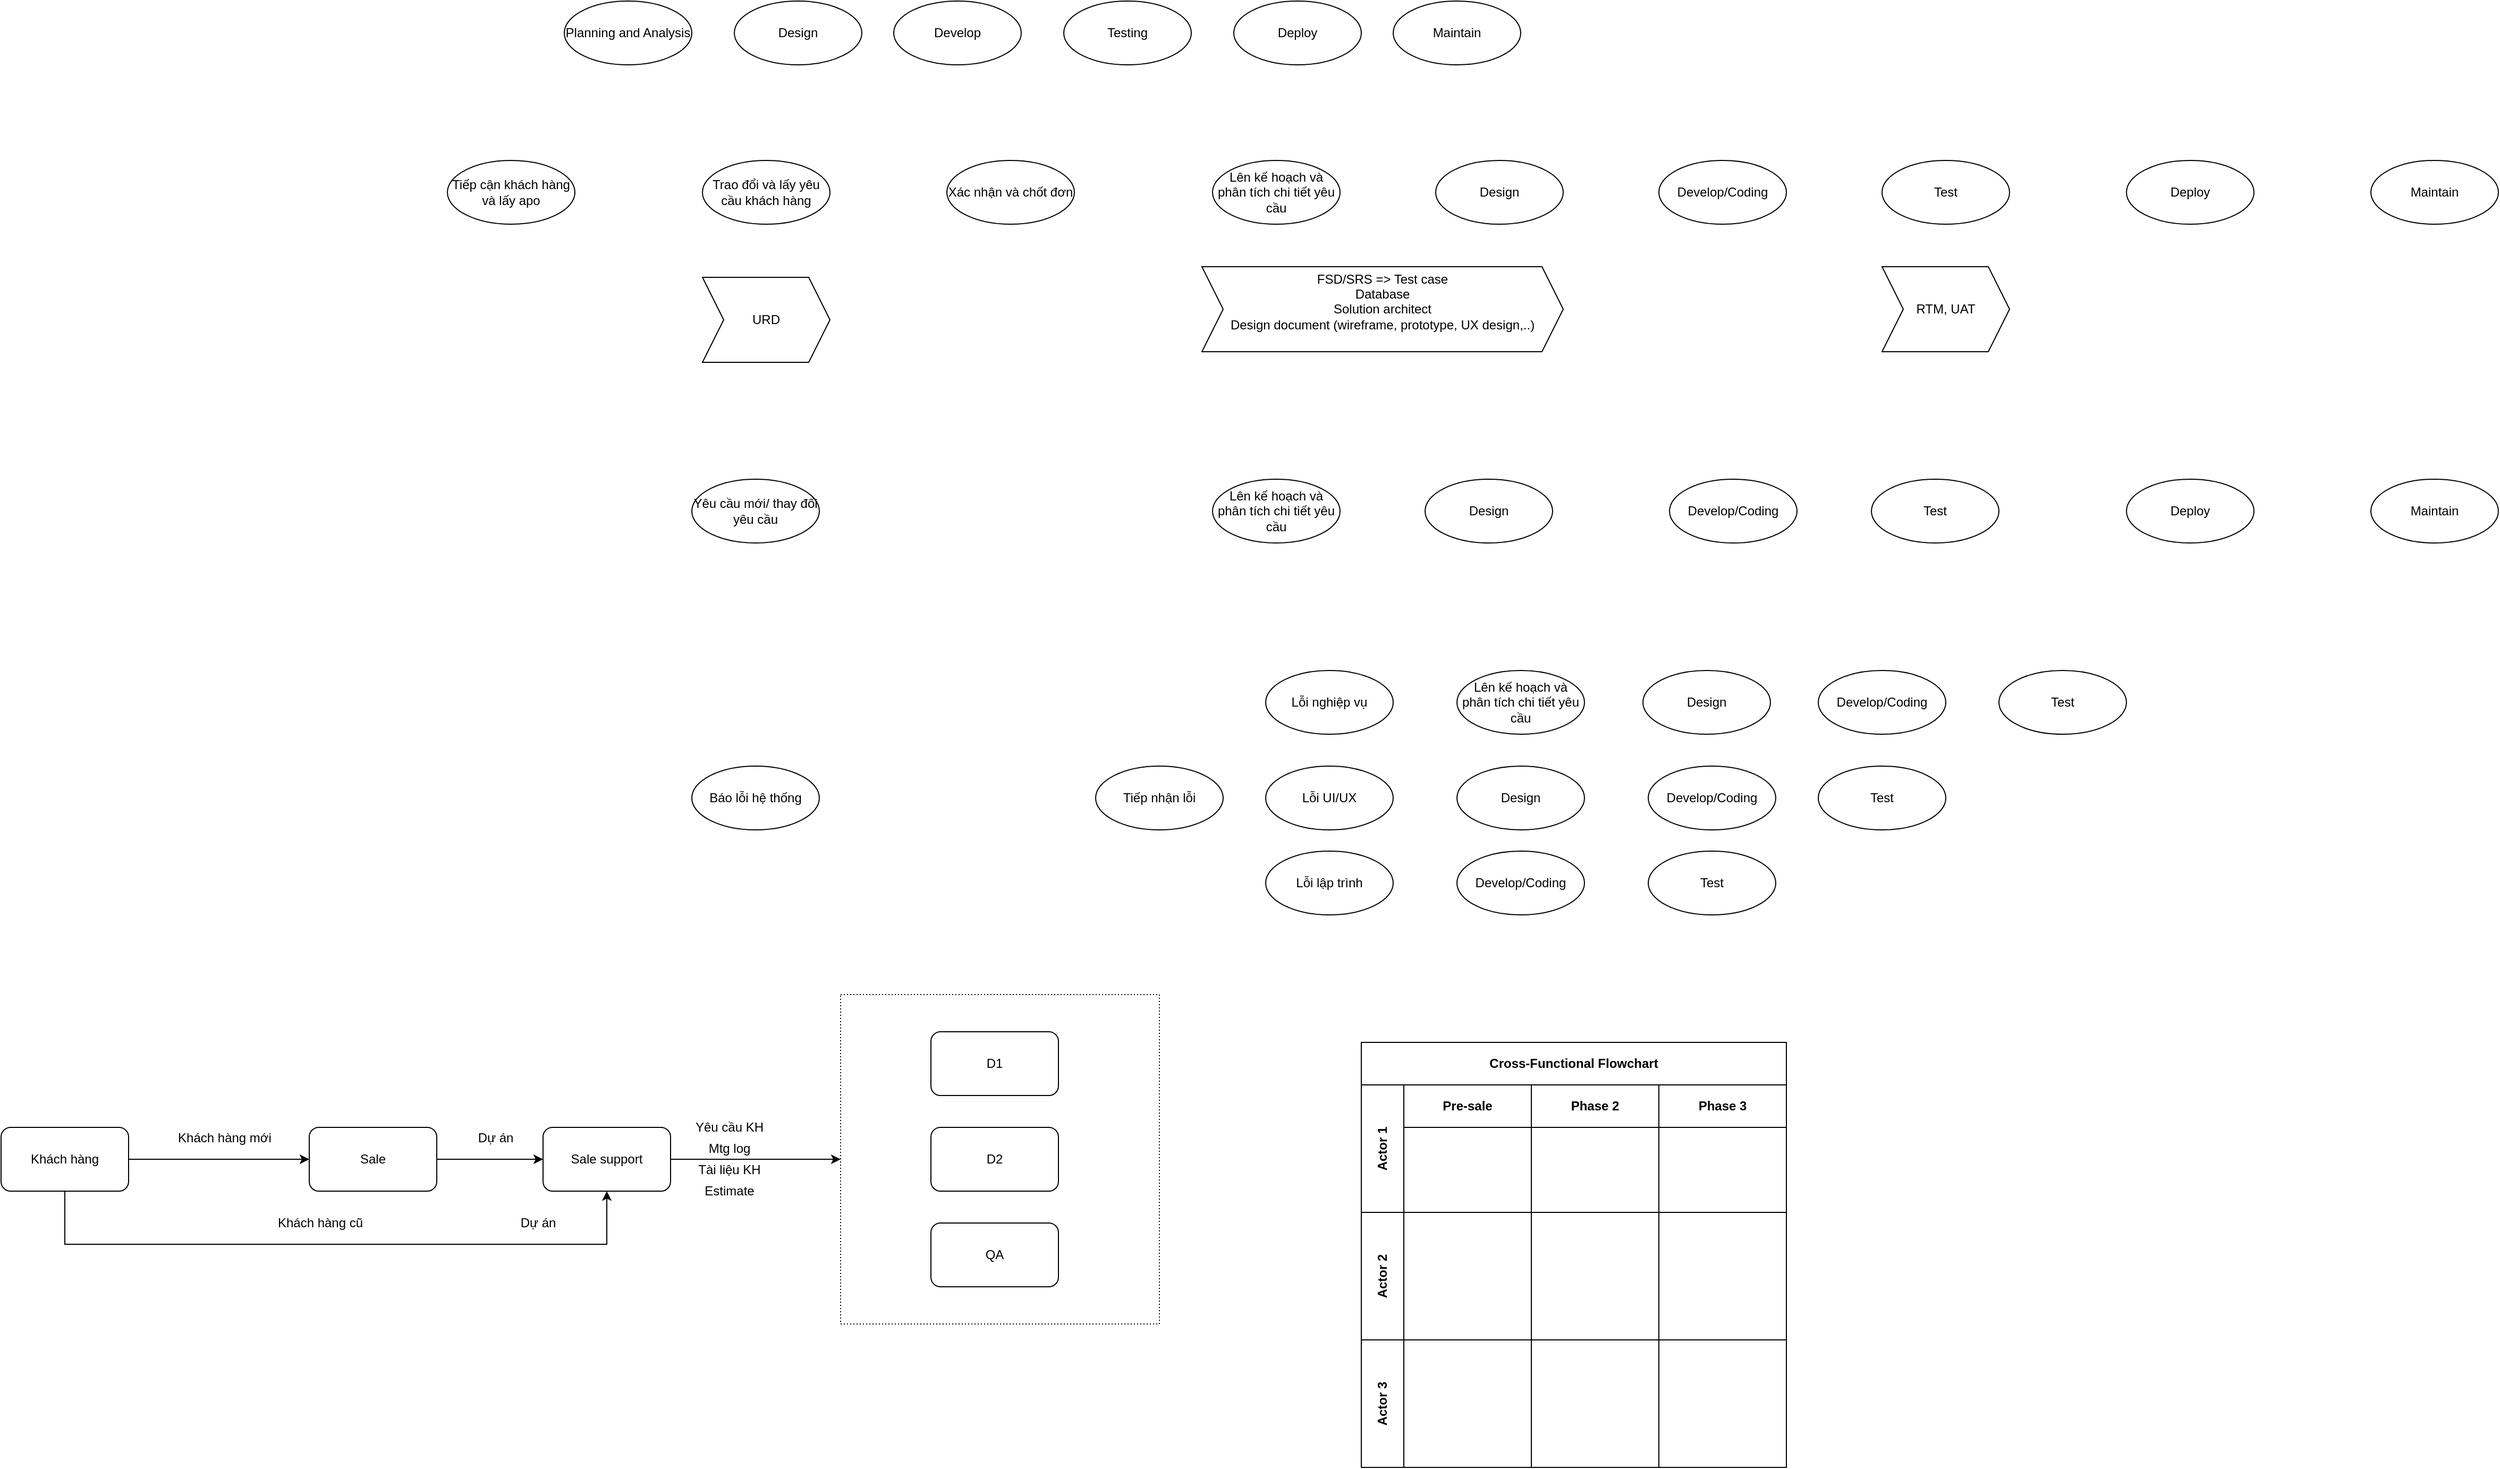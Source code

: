 <mxfile version="14.6.1" type="github">
  <diagram id="8TFS_j_TLSls43iOxlS7" name="Page-1">
    <mxGraphModel dx="2272" dy="794" grid="1" gridSize="10" guides="1" tooltips="1" connect="1" arrows="1" fold="1" page="1" pageScale="1" pageWidth="850" pageHeight="1100" math="0" shadow="0">
      <root>
        <mxCell id="0" />
        <mxCell id="1" parent="0" />
        <mxCell id="TRFz6pvbhrQaGWIsWs6O-2" value="Planning and Analysis" style="ellipse;whiteSpace=wrap;html=1;" parent="1" vertex="1">
          <mxGeometry x="140" y="100" width="120" height="60" as="geometry" />
        </mxCell>
        <mxCell id="TRFz6pvbhrQaGWIsWs6O-4" value="Design" style="ellipse;whiteSpace=wrap;html=1;" parent="1" vertex="1">
          <mxGeometry x="300" y="100" width="120" height="60" as="geometry" />
        </mxCell>
        <mxCell id="TRFz6pvbhrQaGWIsWs6O-5" value="Develop" style="ellipse;whiteSpace=wrap;html=1;" parent="1" vertex="1">
          <mxGeometry x="450" y="100" width="120" height="60" as="geometry" />
        </mxCell>
        <mxCell id="TRFz6pvbhrQaGWIsWs6O-6" value="Testing" style="ellipse;whiteSpace=wrap;html=1;" parent="1" vertex="1">
          <mxGeometry x="610" y="100" width="120" height="60" as="geometry" />
        </mxCell>
        <mxCell id="TRFz6pvbhrQaGWIsWs6O-7" value="Deploy" style="ellipse;whiteSpace=wrap;html=1;" parent="1" vertex="1">
          <mxGeometry x="770" y="100" width="120" height="60" as="geometry" />
        </mxCell>
        <mxCell id="TRFz6pvbhrQaGWIsWs6O-8" value="Maintain" style="ellipse;whiteSpace=wrap;html=1;" parent="1" vertex="1">
          <mxGeometry x="920" y="100" width="120" height="60" as="geometry" />
        </mxCell>
        <mxCell id="TRFz6pvbhrQaGWIsWs6O-9" value="Tiếp cận khách hàng và lấy apo" style="ellipse;whiteSpace=wrap;html=1;" parent="1" vertex="1">
          <mxGeometry x="30" y="250" width="120" height="60" as="geometry" />
        </mxCell>
        <mxCell id="TRFz6pvbhrQaGWIsWs6O-10" value="Trao đổi và lấy yêu cầu khách hàng" style="ellipse;whiteSpace=wrap;html=1;" parent="1" vertex="1">
          <mxGeometry x="270" y="250" width="120" height="60" as="geometry" />
        </mxCell>
        <mxCell id="TRFz6pvbhrQaGWIsWs6O-11" value="URD" style="shape=step;perimeter=stepPerimeter;whiteSpace=wrap;html=1;fixedSize=1;" parent="1" vertex="1">
          <mxGeometry x="270" y="360" width="120" height="80" as="geometry" />
        </mxCell>
        <mxCell id="TRFz6pvbhrQaGWIsWs6O-12" value="Xác nhận và chốt đơn" style="ellipse;whiteSpace=wrap;html=1;" parent="1" vertex="1">
          <mxGeometry x="500" y="250" width="120" height="60" as="geometry" />
        </mxCell>
        <mxCell id="TRFz6pvbhrQaGWIsWs6O-14" value="Lên kế hoạch và phân tích chi tiết yêu cầu" style="ellipse;whiteSpace=wrap;html=1;" parent="1" vertex="1">
          <mxGeometry x="750" y="250" width="120" height="60" as="geometry" />
        </mxCell>
        <mxCell id="TRFz6pvbhrQaGWIsWs6O-15" value="Design" style="ellipse;whiteSpace=wrap;html=1;" parent="1" vertex="1">
          <mxGeometry x="960" y="250" width="120" height="60" as="geometry" />
        </mxCell>
        <mxCell id="TRFz6pvbhrQaGWIsWs6O-16" value="&lt;span&gt;FSD/SRS =&amp;gt; Test case&lt;br&gt;Database&lt;br&gt;Solution architect&lt;br&gt;Design document (wireframe, prototype, UX design,..)&lt;br&gt;&lt;br&gt;&lt;/span&gt;" style="shape=step;perimeter=stepPerimeter;whiteSpace=wrap;html=1;fixedSize=1;" parent="1" vertex="1">
          <mxGeometry x="740" y="350" width="340" height="80" as="geometry" />
        </mxCell>
        <mxCell id="TRFz6pvbhrQaGWIsWs6O-17" value="Develop/Coding" style="ellipse;whiteSpace=wrap;html=1;" parent="1" vertex="1">
          <mxGeometry x="1170" y="250" width="120" height="60" as="geometry" />
        </mxCell>
        <mxCell id="TRFz6pvbhrQaGWIsWs6O-18" value="Test" style="ellipse;whiteSpace=wrap;html=1;" parent="1" vertex="1">
          <mxGeometry x="1380" y="250" width="120" height="60" as="geometry" />
        </mxCell>
        <mxCell id="TRFz6pvbhrQaGWIsWs6O-20" value="RTM, UAT" style="shape=step;perimeter=stepPerimeter;whiteSpace=wrap;html=1;fixedSize=1;" parent="1" vertex="1">
          <mxGeometry x="1380" y="350" width="120" height="80" as="geometry" />
        </mxCell>
        <mxCell id="TRFz6pvbhrQaGWIsWs6O-21" value="Deploy" style="ellipse;whiteSpace=wrap;html=1;" parent="1" vertex="1">
          <mxGeometry x="1610" y="250" width="120" height="60" as="geometry" />
        </mxCell>
        <mxCell id="TRFz6pvbhrQaGWIsWs6O-22" value="Maintain" style="ellipse;whiteSpace=wrap;html=1;" parent="1" vertex="1">
          <mxGeometry x="1840" y="250" width="120" height="60" as="geometry" />
        </mxCell>
        <mxCell id="TRFz6pvbhrQaGWIsWs6O-23" value="Yêu cầu mới/ thay đổi yêu cầu" style="ellipse;whiteSpace=wrap;html=1;" parent="1" vertex="1">
          <mxGeometry x="260" y="550" width="120" height="60" as="geometry" />
        </mxCell>
        <mxCell id="TRFz6pvbhrQaGWIsWs6O-24" value="Lên kế hoạch và phân tích chi tiết yêu cầu" style="ellipse;whiteSpace=wrap;html=1;" parent="1" vertex="1">
          <mxGeometry x="750" y="550" width="120" height="60" as="geometry" />
        </mxCell>
        <mxCell id="TRFz6pvbhrQaGWIsWs6O-26" value="Design" style="ellipse;whiteSpace=wrap;html=1;" parent="1" vertex="1">
          <mxGeometry x="950" y="550" width="120" height="60" as="geometry" />
        </mxCell>
        <mxCell id="TRFz6pvbhrQaGWIsWs6O-27" value="Develop/Coding" style="ellipse;whiteSpace=wrap;html=1;" parent="1" vertex="1">
          <mxGeometry x="1180" y="550" width="120" height="60" as="geometry" />
        </mxCell>
        <mxCell id="TRFz6pvbhrQaGWIsWs6O-28" value="Test" style="ellipse;whiteSpace=wrap;html=1;" parent="1" vertex="1">
          <mxGeometry x="1370" y="550" width="120" height="60" as="geometry" />
        </mxCell>
        <mxCell id="TRFz6pvbhrQaGWIsWs6O-29" value="Deploy" style="ellipse;whiteSpace=wrap;html=1;" parent="1" vertex="1">
          <mxGeometry x="1610" y="550" width="120" height="60" as="geometry" />
        </mxCell>
        <mxCell id="TRFz6pvbhrQaGWIsWs6O-30" value="Maintain" style="ellipse;whiteSpace=wrap;html=1;" parent="1" vertex="1">
          <mxGeometry x="1840" y="550" width="120" height="60" as="geometry" />
        </mxCell>
        <mxCell id="TRFz6pvbhrQaGWIsWs6O-31" value="Báo lỗi hệ thống" style="ellipse;whiteSpace=wrap;html=1;" parent="1" vertex="1">
          <mxGeometry x="260" y="820" width="120" height="60" as="geometry" />
        </mxCell>
        <mxCell id="TRFz6pvbhrQaGWIsWs6O-32" value="Tiếp nhận lỗi" style="ellipse;whiteSpace=wrap;html=1;" parent="1" vertex="1">
          <mxGeometry x="640" y="820" width="120" height="60" as="geometry" />
        </mxCell>
        <mxCell id="TRFz6pvbhrQaGWIsWs6O-33" value="Lỗi UI/UX" style="ellipse;whiteSpace=wrap;html=1;" parent="1" vertex="1">
          <mxGeometry x="800" y="820" width="120" height="60" as="geometry" />
        </mxCell>
        <mxCell id="TRFz6pvbhrQaGWIsWs6O-34" value="Lỗi nghiệp vụ" style="ellipse;whiteSpace=wrap;html=1;" parent="1" vertex="1">
          <mxGeometry x="800" y="730" width="120" height="60" as="geometry" />
        </mxCell>
        <mxCell id="TRFz6pvbhrQaGWIsWs6O-35" value="Develop/Coding" style="ellipse;whiteSpace=wrap;html=1;" parent="1" vertex="1">
          <mxGeometry x="1160" y="820" width="120" height="60" as="geometry" />
        </mxCell>
        <mxCell id="TRFz6pvbhrQaGWIsWs6O-36" value="Test" style="ellipse;whiteSpace=wrap;html=1;" parent="1" vertex="1">
          <mxGeometry x="1320" y="820" width="120" height="60" as="geometry" />
        </mxCell>
        <mxCell id="TRFz6pvbhrQaGWIsWs6O-39" value="Lỗi lập trình" style="ellipse;whiteSpace=wrap;html=1;" parent="1" vertex="1">
          <mxGeometry x="800" y="900" width="120" height="60" as="geometry" />
        </mxCell>
        <mxCell id="TRFz6pvbhrQaGWIsWs6O-40" value="Lên kế hoạch và phân tích chi tiết yêu cầu" style="ellipse;whiteSpace=wrap;html=1;" parent="1" vertex="1">
          <mxGeometry x="980" y="730" width="120" height="60" as="geometry" />
        </mxCell>
        <mxCell id="TRFz6pvbhrQaGWIsWs6O-41" value="Design" style="ellipse;whiteSpace=wrap;html=1;" parent="1" vertex="1">
          <mxGeometry x="980" y="820" width="120" height="60" as="geometry" />
        </mxCell>
        <mxCell id="TRFz6pvbhrQaGWIsWs6O-44" value="Design" style="ellipse;whiteSpace=wrap;html=1;" parent="1" vertex="1">
          <mxGeometry x="1155" y="730" width="120" height="60" as="geometry" />
        </mxCell>
        <mxCell id="TRFz6pvbhrQaGWIsWs6O-45" value="Develop/Coding" style="ellipse;whiteSpace=wrap;html=1;" parent="1" vertex="1">
          <mxGeometry x="1320" y="730" width="120" height="60" as="geometry" />
        </mxCell>
        <mxCell id="TRFz6pvbhrQaGWIsWs6O-46" value="Test" style="ellipse;whiteSpace=wrap;html=1;" parent="1" vertex="1">
          <mxGeometry x="1490" y="730" width="120" height="60" as="geometry" />
        </mxCell>
        <mxCell id="TRFz6pvbhrQaGWIsWs6O-47" value="Develop/Coding" style="ellipse;whiteSpace=wrap;html=1;" parent="1" vertex="1">
          <mxGeometry x="980" y="900" width="120" height="60" as="geometry" />
        </mxCell>
        <mxCell id="TRFz6pvbhrQaGWIsWs6O-48" value="Test" style="ellipse;whiteSpace=wrap;html=1;" parent="1" vertex="1">
          <mxGeometry x="1160" y="900" width="120" height="60" as="geometry" />
        </mxCell>
        <mxCell id="L1drhOfGT1k_IEQDAH0R-1" value="Cross-Functional Flowchart" style="shape=table;childLayout=tableLayout;rowLines=0;columnLines=0;startSize=40;html=1;whiteSpace=wrap;collapsible=0;recursiveResize=0;expand=0;pointerEvents=0;fontStyle=1;align=center;" parent="1" vertex="1">
          <mxGeometry x="890" y="1080" width="400" height="400" as="geometry" />
        </mxCell>
        <mxCell id="L1drhOfGT1k_IEQDAH0R-2" value="Actor 1" style="swimlane;horizontal=0;points=[[0,0.5],[1,0.5]];portConstraint=eastwest;startSize=40;html=1;whiteSpace=wrap;collapsible=0;recursiveResize=0;expand=0;pointerEvents=0;fontStyle=1" parent="L1drhOfGT1k_IEQDAH0R-1" vertex="1">
          <mxGeometry y="40" width="400" height="120" as="geometry" />
        </mxCell>
        <mxCell id="L1drhOfGT1k_IEQDAH0R-3" value="Pre-sale" style="swimlane;connectable=0;startSize=40;html=1;whiteSpace=wrap;collapsible=0;recursiveResize=0;expand=0;pointerEvents=0;" parent="L1drhOfGT1k_IEQDAH0R-2" vertex="1">
          <mxGeometry x="40" width="120" height="120" as="geometry" />
        </mxCell>
        <mxCell id="L1drhOfGT1k_IEQDAH0R-4" value="Phase 2" style="swimlane;connectable=0;startSize=40;html=1;whiteSpace=wrap;collapsible=0;recursiveResize=0;expand=0;pointerEvents=0;" parent="L1drhOfGT1k_IEQDAH0R-2" vertex="1">
          <mxGeometry x="160" width="120" height="120" as="geometry" />
        </mxCell>
        <mxCell id="L1drhOfGT1k_IEQDAH0R-5" value="Phase 3" style="swimlane;connectable=0;startSize=40;html=1;whiteSpace=wrap;collapsible=0;recursiveResize=0;expand=0;pointerEvents=0;" parent="L1drhOfGT1k_IEQDAH0R-2" vertex="1">
          <mxGeometry x="280" width="120" height="120" as="geometry" />
        </mxCell>
        <mxCell id="L1drhOfGT1k_IEQDAH0R-6" value="Actor 2" style="swimlane;horizontal=0;points=[[0,0.5],[1,0.5]];portConstraint=eastwest;startSize=40;html=1;whiteSpace=wrap;collapsible=0;recursiveResize=0;expand=0;pointerEvents=0;" parent="L1drhOfGT1k_IEQDAH0R-1" vertex="1">
          <mxGeometry y="160" width="400" height="120" as="geometry" />
        </mxCell>
        <mxCell id="L1drhOfGT1k_IEQDAH0R-7" value="" style="swimlane;connectable=0;startSize=0;html=1;whiteSpace=wrap;collapsible=0;recursiveResize=0;expand=0;pointerEvents=0;" parent="L1drhOfGT1k_IEQDAH0R-6" vertex="1">
          <mxGeometry x="40" width="120" height="120" as="geometry" />
        </mxCell>
        <mxCell id="L1drhOfGT1k_IEQDAH0R-8" value="" style="swimlane;connectable=0;startSize=0;html=1;whiteSpace=wrap;collapsible=0;recursiveResize=0;expand=0;pointerEvents=0;" parent="L1drhOfGT1k_IEQDAH0R-6" vertex="1">
          <mxGeometry x="160" width="120" height="120" as="geometry" />
        </mxCell>
        <mxCell id="L1drhOfGT1k_IEQDAH0R-9" value="" style="swimlane;connectable=0;startSize=0;html=1;whiteSpace=wrap;collapsible=0;recursiveResize=0;expand=0;pointerEvents=0;" parent="L1drhOfGT1k_IEQDAH0R-6" vertex="1">
          <mxGeometry x="280" width="120" height="120" as="geometry" />
        </mxCell>
        <mxCell id="L1drhOfGT1k_IEQDAH0R-10" value="Actor 3" style="swimlane;horizontal=0;points=[[0,0.5],[1,0.5]];portConstraint=eastwest;startSize=40;html=1;whiteSpace=wrap;collapsible=0;recursiveResize=0;expand=0;pointerEvents=0;" parent="L1drhOfGT1k_IEQDAH0R-1" vertex="1">
          <mxGeometry y="280" width="400" height="120" as="geometry" />
        </mxCell>
        <mxCell id="L1drhOfGT1k_IEQDAH0R-11" value="" style="swimlane;connectable=0;startSize=0;html=1;whiteSpace=wrap;collapsible=0;recursiveResize=0;expand=0;pointerEvents=0;" parent="L1drhOfGT1k_IEQDAH0R-10" vertex="1">
          <mxGeometry x="40" width="120" height="120" as="geometry" />
        </mxCell>
        <mxCell id="L1drhOfGT1k_IEQDAH0R-12" value="" style="swimlane;connectable=0;startSize=0;html=1;whiteSpace=wrap;collapsible=0;recursiveResize=0;expand=0;pointerEvents=0;" parent="L1drhOfGT1k_IEQDAH0R-10" vertex="1">
          <mxGeometry x="160" width="120" height="120" as="geometry" />
        </mxCell>
        <mxCell id="L1drhOfGT1k_IEQDAH0R-13" value="" style="swimlane;connectable=0;startSize=0;html=1;whiteSpace=wrap;collapsible=0;recursiveResize=0;expand=0;pointerEvents=0;" parent="L1drhOfGT1k_IEQDAH0R-10" vertex="1">
          <mxGeometry x="280" width="120" height="120" as="geometry" />
        </mxCell>
        <mxCell id="L1drhOfGT1k_IEQDAH0R-17" style="edgeStyle=orthogonalEdgeStyle;rounded=0;orthogonalLoop=1;jettySize=auto;html=1;exitX=1;exitY=0.5;exitDx=0;exitDy=0;" parent="1" source="L1drhOfGT1k_IEQDAH0R-14" target="L1drhOfGT1k_IEQDAH0R-15" edge="1">
          <mxGeometry relative="1" as="geometry" />
        </mxCell>
        <mxCell id="L1drhOfGT1k_IEQDAH0R-19" style="edgeStyle=orthogonalEdgeStyle;rounded=0;orthogonalLoop=1;jettySize=auto;html=1;entryX=0.5;entryY=1;entryDx=0;entryDy=0;" parent="1" source="L1drhOfGT1k_IEQDAH0R-14" target="L1drhOfGT1k_IEQDAH0R-16" edge="1">
          <mxGeometry relative="1" as="geometry">
            <Array as="points">
              <mxPoint x="-330" y="1270" />
              <mxPoint x="180" y="1270" />
            </Array>
          </mxGeometry>
        </mxCell>
        <mxCell id="L1drhOfGT1k_IEQDAH0R-14" value="Khách hàng" style="rounded=1;whiteSpace=wrap;html=1;" parent="1" vertex="1">
          <mxGeometry x="-390" y="1160" width="120" height="60" as="geometry" />
        </mxCell>
        <mxCell id="yjoC8Qj8-4mclsil2E_k-2" style="edgeStyle=orthogonalEdgeStyle;rounded=0;orthogonalLoop=1;jettySize=auto;html=1;exitX=1;exitY=0.5;exitDx=0;exitDy=0;entryX=0;entryY=0.5;entryDx=0;entryDy=0;" edge="1" parent="1" source="L1drhOfGT1k_IEQDAH0R-15" target="L1drhOfGT1k_IEQDAH0R-16">
          <mxGeometry relative="1" as="geometry" />
        </mxCell>
        <mxCell id="L1drhOfGT1k_IEQDAH0R-15" value="Sale" style="rounded=1;whiteSpace=wrap;html=1;" parent="1" vertex="1">
          <mxGeometry x="-100" y="1160" width="120" height="60" as="geometry" />
        </mxCell>
        <mxCell id="yjoC8Qj8-4mclsil2E_k-4" style="edgeStyle=orthogonalEdgeStyle;rounded=0;orthogonalLoop=1;jettySize=auto;html=1;entryX=0;entryY=0.5;entryDx=0;entryDy=0;" edge="1" parent="1" source="L1drhOfGT1k_IEQDAH0R-16" target="L1drhOfGT1k_IEQDAH0R-24">
          <mxGeometry relative="1" as="geometry" />
        </mxCell>
        <mxCell id="L1drhOfGT1k_IEQDAH0R-16" value="Sale support" style="rounded=1;whiteSpace=wrap;html=1;" parent="1" vertex="1">
          <mxGeometry x="120" y="1160" width="120" height="60" as="geometry" />
        </mxCell>
        <mxCell id="L1drhOfGT1k_IEQDAH0R-18" value="Khách hàng mới" style="text;html=1;align=center;verticalAlign=middle;resizable=0;points=[];autosize=1;strokeColor=none;" parent="1" vertex="1">
          <mxGeometry x="-230" y="1160" width="100" height="20" as="geometry" />
        </mxCell>
        <mxCell id="L1drhOfGT1k_IEQDAH0R-20" value="Khách hàng cũ" style="text;html=1;align=center;verticalAlign=middle;resizable=0;points=[];autosize=1;strokeColor=none;" parent="1" vertex="1">
          <mxGeometry x="-140" y="1240" width="100" height="20" as="geometry" />
        </mxCell>
        <mxCell id="L1drhOfGT1k_IEQDAH0R-25" value="" style="group" parent="1" vertex="1" connectable="0">
          <mxGeometry x="400" y="1035" width="300" height="310" as="geometry" />
        </mxCell>
        <mxCell id="L1drhOfGT1k_IEQDAH0R-24" value="" style="rounded=0;whiteSpace=wrap;html=1;fillColor=none;dashed=1;dashPattern=1 2;" parent="L1drhOfGT1k_IEQDAH0R-25" vertex="1">
          <mxGeometry width="300" height="310" as="geometry" />
        </mxCell>
        <mxCell id="L1drhOfGT1k_IEQDAH0R-21" value="D1" style="rounded=1;whiteSpace=wrap;html=1;" parent="L1drhOfGT1k_IEQDAH0R-25" vertex="1">
          <mxGeometry x="85" y="35" width="120" height="60" as="geometry" />
        </mxCell>
        <mxCell id="L1drhOfGT1k_IEQDAH0R-22" value="D2" style="rounded=1;whiteSpace=wrap;html=1;" parent="L1drhOfGT1k_IEQDAH0R-25" vertex="1">
          <mxGeometry x="85" y="125" width="120" height="60" as="geometry" />
        </mxCell>
        <mxCell id="L1drhOfGT1k_IEQDAH0R-23" value="QA" style="rounded=1;whiteSpace=wrap;html=1;" parent="L1drhOfGT1k_IEQDAH0R-25" vertex="1">
          <mxGeometry x="85" y="215" width="120" height="60" as="geometry" />
        </mxCell>
        <mxCell id="yjoC8Qj8-4mclsil2E_k-1" value="Dự án" style="text;html=1;align=center;verticalAlign=middle;resizable=0;points=[];autosize=1;strokeColor=none;" vertex="1" parent="1">
          <mxGeometry x="90" y="1240" width="50" height="20" as="geometry" />
        </mxCell>
        <mxCell id="yjoC8Qj8-4mclsil2E_k-3" value="Dự án" style="text;html=1;align=center;verticalAlign=middle;resizable=0;points=[];autosize=1;strokeColor=none;" vertex="1" parent="1">
          <mxGeometry x="50" y="1160" width="50" height="20" as="geometry" />
        </mxCell>
        <mxCell id="yjoC8Qj8-4mclsil2E_k-5" value="Mtg log" style="text;html=1;align=center;verticalAlign=middle;resizable=0;points=[];autosize=1;strokeColor=none;" vertex="1" parent="1">
          <mxGeometry x="270" y="1170" width="50" height="20" as="geometry" />
        </mxCell>
        <mxCell id="yjoC8Qj8-4mclsil2E_k-6" value="Tài liệu KH" style="text;html=1;align=center;verticalAlign=middle;resizable=0;points=[];autosize=1;strokeColor=none;" vertex="1" parent="1">
          <mxGeometry x="260" y="1190" width="70" height="20" as="geometry" />
        </mxCell>
        <mxCell id="yjoC8Qj8-4mclsil2E_k-9" value="Yêu cầu KH" style="text;html=1;align=center;verticalAlign=middle;resizable=0;points=[];autosize=1;strokeColor=none;" vertex="1" parent="1">
          <mxGeometry x="255" y="1150" width="80" height="20" as="geometry" />
        </mxCell>
        <mxCell id="yjoC8Qj8-4mclsil2E_k-10" value="Estimate" style="text;html=1;align=center;verticalAlign=middle;resizable=0;points=[];autosize=1;strokeColor=none;" vertex="1" parent="1">
          <mxGeometry x="265" y="1210" width="60" height="20" as="geometry" />
        </mxCell>
      </root>
    </mxGraphModel>
  </diagram>
</mxfile>
